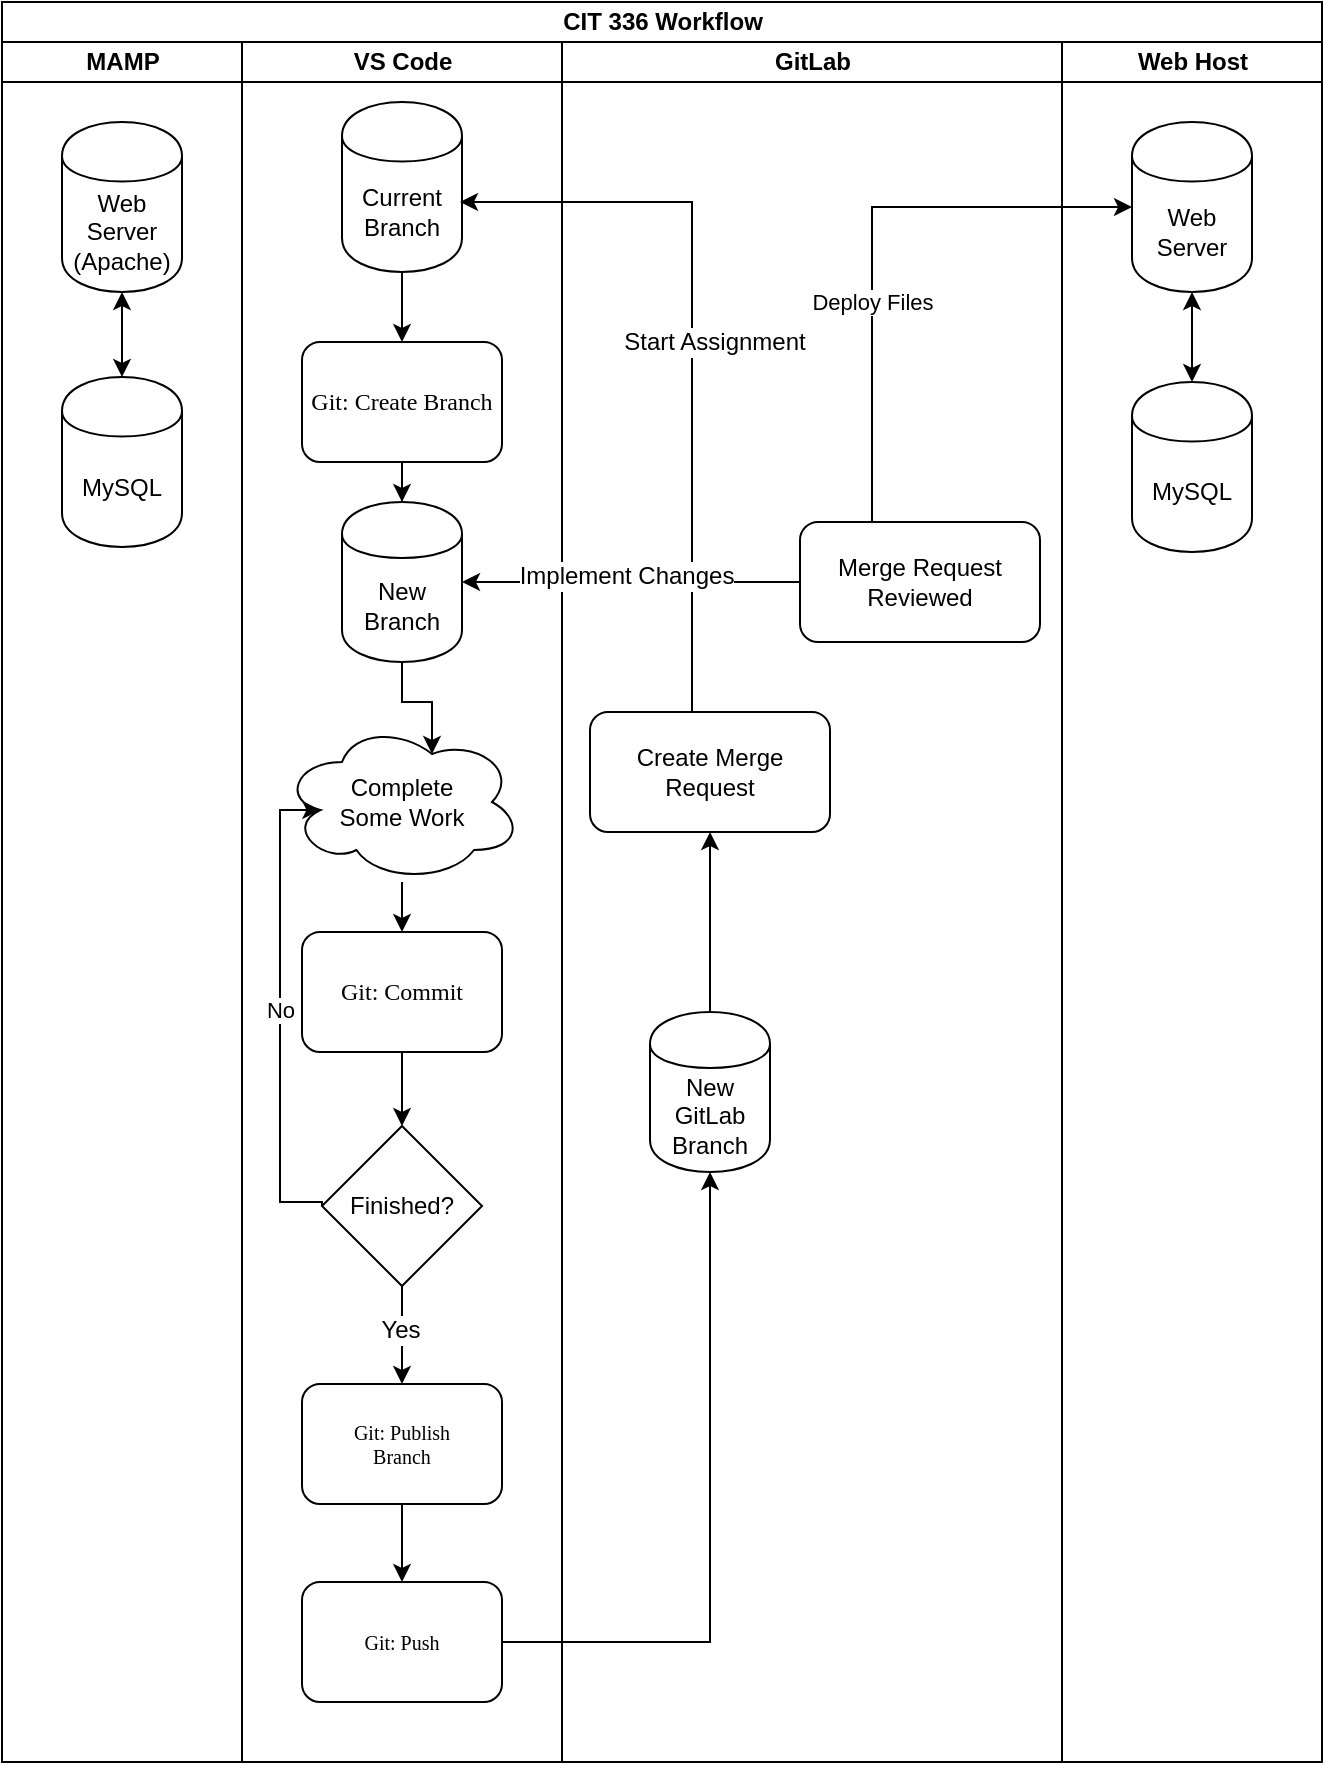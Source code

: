<mxfile version="10.5.4" type="device"><diagram id="Cgfy0zLGI3L2nyqOdmhD" name="Page-1"><mxGraphModel dx="1398" dy="642" grid="1" gridSize="10" guides="1" tooltips="1" connect="1" arrows="1" fold="1" page="1" pageScale="1" pageWidth="850" pageHeight="1100" math="0" shadow="0"><root><mxCell id="Fctz0e_4nT7F5ym-rSbG-0"/><mxCell id="Fctz0e_4nT7F5ym-rSbG-1" parent="Fctz0e_4nT7F5ym-rSbG-0"/><mxCell id="A1Umm_eVABm26G1qid8M-0" value="CIT 336 Workflow" style="swimlane;html=1;childLayout=stackLayout;resizeParent=1;resizeParentMax=0;startSize=20;" parent="Fctz0e_4nT7F5ym-rSbG-1" vertex="1"><mxGeometry x="101" y="60" width="660" height="880" as="geometry"/></mxCell><mxCell id="A1Umm_eVABm26G1qid8M-39" value="MAMP" style="swimlane;html=1;startSize=20;" parent="A1Umm_eVABm26G1qid8M-0" vertex="1"><mxGeometry y="20" width="120" height="860" as="geometry"/></mxCell><mxCell id="A1Umm_eVABm26G1qid8M-62" value="" style="edgeStyle=orthogonalEdgeStyle;rounded=0;orthogonalLoop=1;jettySize=auto;html=1;startArrow=classic;startFill=1;" parent="A1Umm_eVABm26G1qid8M-39" source="A1Umm_eVABm26G1qid8M-23" target="A1Umm_eVABm26G1qid8M-24" edge="1"><mxGeometry relative="1" as="geometry"/></mxCell><mxCell id="A1Umm_eVABm26G1qid8M-23" value="Web Server (Apache)&lt;br&gt;" style="shape=cylinder;whiteSpace=wrap;html=1;boundedLbl=1;backgroundOutline=1;" parent="A1Umm_eVABm26G1qid8M-39" vertex="1"><mxGeometry x="30" y="40" width="60" height="85" as="geometry"/></mxCell><mxCell id="A1Umm_eVABm26G1qid8M-24" value="MySQL&lt;br&gt;" style="shape=cylinder;whiteSpace=wrap;html=1;boundedLbl=1;backgroundOutline=1;" parent="A1Umm_eVABm26G1qid8M-39" vertex="1"><mxGeometry x="30" y="167.5" width="60" height="85" as="geometry"/></mxCell><mxCell id="A1Umm_eVABm26G1qid8M-1" value="VS Code" style="swimlane;html=1;startSize=20;" parent="A1Umm_eVABm26G1qid8M-0" vertex="1"><mxGeometry x="120" y="20" width="160" height="860" as="geometry"/></mxCell><mxCell id="Cvw8vog4u_zHWG_txM1Q-9" value="Current Branch&lt;br&gt;" style="shape=cylinder;whiteSpace=wrap;html=1;boundedLbl=1;backgroundOutline=1;" parent="A1Umm_eVABm26G1qid8M-1" vertex="1"><mxGeometry x="50" y="30" width="60" height="85" as="geometry"/></mxCell><mxCell id="Cvw8vog4u_zHWG_txM1Q-1" value="&lt;font style=&quot;font-size: 12px&quot;&gt;Git: Create Branch&lt;/font&gt;" style="rounded=1;whiteSpace=wrap;html=1;shadow=0;labelBackgroundColor=none;strokeColor=#000000;strokeWidth=1;fillColor=#ffffff;fontFamily=Verdana;fontSize=8;fontColor=#000000;align=center;" parent="A1Umm_eVABm26G1qid8M-1" vertex="1"><mxGeometry x="30" y="150" width="100" height="60" as="geometry"/></mxCell><mxCell id="Cvw8vog4u_zHWG_txM1Q-8" value="" style="edgeStyle=orthogonalEdgeStyle;rounded=0;orthogonalLoop=1;jettySize=auto;html=1;" parent="A1Umm_eVABm26G1qid8M-1" source="Cvw8vog4u_zHWG_txM1Q-9" target="Cvw8vog4u_zHWG_txM1Q-1" edge="1"><mxGeometry relative="1" as="geometry"/></mxCell><mxCell id="A1Umm_eVABm26G1qid8M-57" style="edgeStyle=orthogonalEdgeStyle;rounded=0;orthogonalLoop=1;jettySize=auto;html=1;entryX=0.625;entryY=0.2;entryDx=0;entryDy=0;entryPerimeter=0;" parent="A1Umm_eVABm26G1qid8M-1" source="Cvw8vog4u_zHWG_txM1Q-11" target="UtzPRepvzcgSloHW37jB-0" edge="1"><mxGeometry relative="1" as="geometry"/></mxCell><mxCell id="Cvw8vog4u_zHWG_txM1Q-11" value="New Branch" style="shape=cylinder;whiteSpace=wrap;html=1;boundedLbl=1;backgroundOutline=1;" parent="A1Umm_eVABm26G1qid8M-1" vertex="1"><mxGeometry x="50" y="230" width="60" height="80" as="geometry"/></mxCell><mxCell id="Cvw8vog4u_zHWG_txM1Q-0" value="" style="edgeStyle=orthogonalEdgeStyle;rounded=0;orthogonalLoop=1;jettySize=auto;html=1;" parent="A1Umm_eVABm26G1qid8M-1" source="Cvw8vog4u_zHWG_txM1Q-1" target="Cvw8vog4u_zHWG_txM1Q-11" edge="1"><mxGeometry relative="1" as="geometry"/></mxCell><mxCell id="A1Umm_eVABm26G1qid8M-58" value="" style="edgeStyle=orthogonalEdgeStyle;rounded=0;orthogonalLoop=1;jettySize=auto;html=1;" parent="A1Umm_eVABm26G1qid8M-1" source="UtzPRepvzcgSloHW37jB-0" target="Cvw8vog4u_zHWG_txM1Q-3" edge="1"><mxGeometry relative="1" as="geometry"/></mxCell><mxCell id="UtzPRepvzcgSloHW37jB-0" value="Complete &lt;br&gt;Some Work" style="ellipse;shape=cloud;whiteSpace=wrap;html=1;" parent="A1Umm_eVABm26G1qid8M-1" vertex="1"><mxGeometry x="20" y="340" width="120" height="80" as="geometry"/></mxCell><mxCell id="Cvw8vog4u_zHWG_txM1Q-3" value="&lt;font style=&quot;font-size: 12px&quot;&gt;Git: Commit&lt;/font&gt;&lt;br&gt;" style="rounded=1;whiteSpace=wrap;html=1;shadow=0;labelBackgroundColor=none;strokeColor=#000000;strokeWidth=1;fillColor=#ffffff;fontFamily=Verdana;fontSize=8;fontColor=#000000;align=center;" parent="A1Umm_eVABm26G1qid8M-1" vertex="1"><mxGeometry x="30" y="445" width="100" height="60" as="geometry"/></mxCell><mxCell id="Cvw8vog4u_zHWG_txM1Q-4" value="Finished?" style="rhombus;whiteSpace=wrap;html=1;" parent="A1Umm_eVABm26G1qid8M-1" vertex="1"><mxGeometry x="40" y="542" width="80" height="80" as="geometry"/></mxCell><mxCell id="Cvw8vog4u_zHWG_txM1Q-2" value="" style="edgeStyle=orthogonalEdgeStyle;rounded=0;orthogonalLoop=1;jettySize=auto;html=1;" parent="A1Umm_eVABm26G1qid8M-1" source="Cvw8vog4u_zHWG_txM1Q-3" target="Cvw8vog4u_zHWG_txM1Q-4" edge="1"><mxGeometry relative="1" as="geometry"/></mxCell><mxCell id="A1Umm_eVABm26G1qid8M-59" value="No" style="edgeStyle=orthogonalEdgeStyle;rounded=0;orthogonalLoop=1;jettySize=auto;html=1;entryX=0.16;entryY=0.55;entryDx=0;entryDy=0;entryPerimeter=0;exitX=0;exitY=0.5;exitDx=0;exitDy=0;" parent="A1Umm_eVABm26G1qid8M-1" source="Cvw8vog4u_zHWG_txM1Q-4" target="UtzPRepvzcgSloHW37jB-0" edge="1"><mxGeometry relative="1" as="geometry"><Array as="points"><mxPoint x="40" y="580"/><mxPoint x="19" y="580"/><mxPoint x="19" y="384"/></Array></mxGeometry></mxCell><mxCell id="A1Umm_eVABm26G1qid8M-61" value="" style="edgeStyle=orthogonalEdgeStyle;rounded=0;orthogonalLoop=1;jettySize=auto;html=1;" parent="A1Umm_eVABm26G1qid8M-1" source="Cvw8vog4u_zHWG_txM1Q-5" target="A1Umm_eVABm26G1qid8M-60" edge="1"><mxGeometry relative="1" as="geometry"/></mxCell><mxCell id="Cvw8vog4u_zHWG_txM1Q-5" value="&lt;font style=&quot;font-size: 10px&quot;&gt;Git: Publish &lt;br&gt;Branch&lt;/font&gt;" style="rounded=1;whiteSpace=wrap;html=1;shadow=0;labelBackgroundColor=none;strokeColor=#000000;strokeWidth=1;fillColor=#ffffff;fontFamily=Verdana;fontSize=8;fontColor=#000000;align=center;" parent="A1Umm_eVABm26G1qid8M-1" vertex="1"><mxGeometry x="30" y="671" width="100" height="60" as="geometry"/></mxCell><mxCell id="Cvw8vog4u_zHWG_txM1Q-6" value="" style="edgeStyle=orthogonalEdgeStyle;rounded=0;orthogonalLoop=1;jettySize=auto;html=1;entryX=0.5;entryY=0;entryDx=0;entryDy=0;" parent="A1Umm_eVABm26G1qid8M-1" source="Cvw8vog4u_zHWG_txM1Q-4" target="Cvw8vog4u_zHWG_txM1Q-5" edge="1"><mxGeometry relative="1" as="geometry"/></mxCell><mxCell id="Cvw8vog4u_zHWG_txM1Q-7" value="Yes" style="text;html=1;resizable=0;points=[];align=center;verticalAlign=middle;labelBackgroundColor=#ffffff;" parent="Cvw8vog4u_zHWG_txM1Q-6" vertex="1" connectable="0"><mxGeometry x="-0.092" y="-1" relative="1" as="geometry"><mxPoint as="offset"/></mxGeometry></mxCell><mxCell id="A1Umm_eVABm26G1qid8M-60" value="&lt;font style=&quot;font-size: 10px&quot;&gt;Git: Push&lt;/font&gt;" style="rounded=1;whiteSpace=wrap;html=1;shadow=0;labelBackgroundColor=none;strokeColor=#000000;strokeWidth=1;fillColor=#ffffff;fontFamily=Verdana;fontSize=8;fontColor=#000000;align=center;" parent="A1Umm_eVABm26G1qid8M-1" vertex="1"><mxGeometry x="30" y="770" width="100" height="60" as="geometry"/></mxCell><mxCell id="A1Umm_eVABm26G1qid8M-2" value="GitLab" style="swimlane;html=1;startSize=20;" parent="A1Umm_eVABm26G1qid8M-0" vertex="1"><mxGeometry x="280" y="20" width="250" height="860" as="geometry"/></mxCell><mxCell id="A1Umm_eVABm26G1qid8M-56" style="edgeStyle=orthogonalEdgeStyle;rounded=0;orthogonalLoop=1;jettySize=auto;html=1;entryX=0.5;entryY=1;entryDx=0;entryDy=0;" parent="A1Umm_eVABm26G1qid8M-2" source="u4cKilvmpLSYv4I36RE3-0" target="hU5IMw8COHlErbuh-HzU-0" edge="1"><mxGeometry relative="1" as="geometry"/></mxCell><mxCell id="u4cKilvmpLSYv4I36RE3-0" value="New GitLab Branch&lt;br&gt;" style="shape=cylinder;whiteSpace=wrap;html=1;boundedLbl=1;backgroundOutline=1;" parent="A1Umm_eVABm26G1qid8M-2" vertex="1"><mxGeometry x="44" y="485" width="60" height="80" as="geometry"/></mxCell><mxCell id="hU5IMw8COHlErbuh-HzU-0" value="Create Merge Request" style="rounded=1;whiteSpace=wrap;html=1;" parent="A1Umm_eVABm26G1qid8M-2" vertex="1"><mxGeometry x="14" y="335" width="120" height="60" as="geometry"/></mxCell><mxCell id="ZPl9nGOnsFXdnU_dqzs8-0" value="Merge Request Reviewed" style="rounded=1;whiteSpace=wrap;html=1;" parent="A1Umm_eVABm26G1qid8M-2" vertex="1"><mxGeometry x="119" y="240" width="120" height="60" as="geometry"/></mxCell><mxCell id="A1Umm_eVABm26G1qid8M-3" value="Web Host" style="swimlane;html=1;startSize=20;" parent="A1Umm_eVABm26G1qid8M-0" vertex="1"><mxGeometry x="530" y="20" width="130" height="860" as="geometry"/></mxCell><mxCell id="A1Umm_eVABm26G1qid8M-63" value="" style="edgeStyle=orthogonalEdgeStyle;rounded=0;orthogonalLoop=1;jettySize=auto;html=1;startArrow=classic;startFill=1;" parent="A1Umm_eVABm26G1qid8M-3" source="A1Umm_eVABm26G1qid8M-20" target="A1Umm_eVABm26G1qid8M-25" edge="1"><mxGeometry relative="1" as="geometry"/></mxCell><mxCell id="A1Umm_eVABm26G1qid8M-20" value="Web Server&lt;br&gt;" style="shape=cylinder;whiteSpace=wrap;html=1;boundedLbl=1;backgroundOutline=1;" parent="A1Umm_eVABm26G1qid8M-3" vertex="1"><mxGeometry x="35" y="40" width="60" height="85" as="geometry"/></mxCell><mxCell id="A1Umm_eVABm26G1qid8M-25" value="MySQL&lt;br&gt;" style="shape=cylinder;whiteSpace=wrap;html=1;boundedLbl=1;backgroundOutline=1;" parent="A1Umm_eVABm26G1qid8M-3" vertex="1"><mxGeometry x="35" y="170" width="60" height="85" as="geometry"/></mxCell><mxCell id="ZPl9nGOnsFXdnU_dqzs8-1" style="edgeStyle=orthogonalEdgeStyle;rounded=0;orthogonalLoop=1;jettySize=auto;html=1;entryX=0.5;entryY=1;entryDx=0;entryDy=0;exitX=1;exitY=0.5;exitDx=0;exitDy=0;" parent="A1Umm_eVABm26G1qid8M-0" source="A1Umm_eVABm26G1qid8M-60" target="u4cKilvmpLSYv4I36RE3-0" edge="1"><mxGeometry relative="1" as="geometry"/></mxCell><mxCell id="ZPl9nGOnsFXdnU_dqzs8-4" style="edgeStyle=orthogonalEdgeStyle;rounded=0;orthogonalLoop=1;jettySize=auto;html=1;" parent="A1Umm_eVABm26G1qid8M-0" source="hU5IMw8COHlErbuh-HzU-0" edge="1"><mxGeometry relative="1" as="geometry"><Array as="points"><mxPoint x="345" y="100"/></Array><mxPoint x="229" y="100" as="targetPoint"/></mxGeometry></mxCell><mxCell id="ZPl9nGOnsFXdnU_dqzs8-6" value="Start Assignment" style="text;html=1;resizable=0;points=[];align=center;verticalAlign=middle;labelBackgroundColor=#ffffff;" parent="ZPl9nGOnsFXdnU_dqzs8-4" vertex="1" connectable="0"><mxGeometry x="0.588" y="-3" relative="1" as="geometry"><mxPoint x="50" y="73" as="offset"/></mxGeometry></mxCell><mxCell id="ZPl9nGOnsFXdnU_dqzs8-3" style="edgeStyle=orthogonalEdgeStyle;rounded=0;orthogonalLoop=1;jettySize=auto;html=1;entryX=1;entryY=0.5;entryDx=0;entryDy=0;" parent="A1Umm_eVABm26G1qid8M-0" source="ZPl9nGOnsFXdnU_dqzs8-0" target="Cvw8vog4u_zHWG_txM1Q-11" edge="1"><mxGeometry relative="1" as="geometry"/></mxCell><mxCell id="ZPl9nGOnsFXdnU_dqzs8-5" value="Implement Changes" style="text;html=1;resizable=0;points=[];align=center;verticalAlign=middle;labelBackgroundColor=#ffffff;" parent="ZPl9nGOnsFXdnU_dqzs8-3" vertex="1" connectable="0"><mxGeometry x="0.035" y="-3" relative="1" as="geometry"><mxPoint as="offset"/></mxGeometry></mxCell><mxCell id="A1Umm_eVABm26G1qid8M-21" value="Deploy Files&lt;br&gt;" style="edgeStyle=orthogonalEdgeStyle;rounded=0;orthogonalLoop=1;jettySize=auto;html=1;entryX=0;entryY=0.5;entryDx=0;entryDy=0;" parent="A1Umm_eVABm26G1qid8M-0" source="ZPl9nGOnsFXdnU_dqzs8-0" target="A1Umm_eVABm26G1qid8M-20" edge="1"><mxGeometry x="-0.233" relative="1" as="geometry"><mxPoint x="465" y="103" as="targetPoint"/><Array as="points"><mxPoint x="435" y="103"/></Array><mxPoint as="offset"/></mxGeometry></mxCell></root></mxGraphModel></diagram></mxfile>